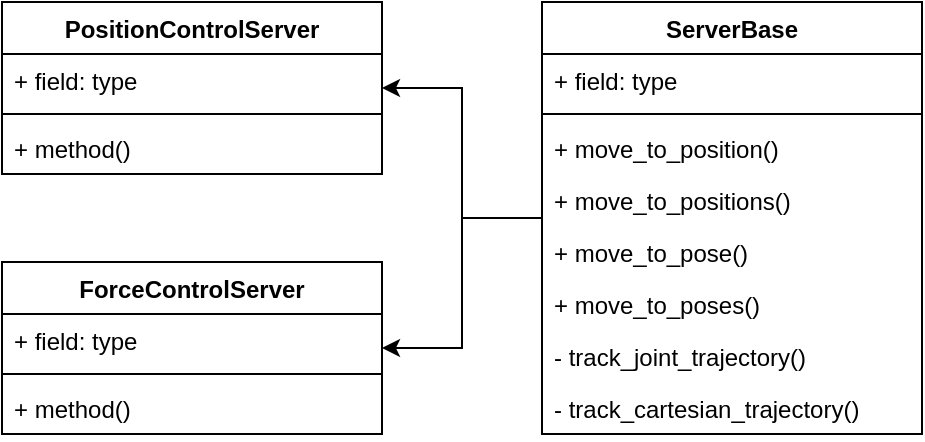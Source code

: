 <mxfile version="24.2.1" type="github">
  <diagram id="C5RBs43oDa-KdzZeNtuy" name="Page-1">
    <mxGraphModel dx="945" dy="698" grid="1" gridSize="10" guides="1" tooltips="1" connect="1" arrows="1" fold="1" page="1" pageScale="1" pageWidth="827" pageHeight="1169" math="0" shadow="0">
      <root>
        <mxCell id="WIyWlLk6GJQsqaUBKTNV-0" />
        <mxCell id="WIyWlLk6GJQsqaUBKTNV-1" parent="WIyWlLk6GJQsqaUBKTNV-0" />
        <mxCell id="V50xVyv_7Zt86RKeQ86S-53" style="edgeStyle=orthogonalEdgeStyle;rounded=0;orthogonalLoop=1;jettySize=auto;html=1;" edge="1" parent="WIyWlLk6GJQsqaUBKTNV-1" source="V50xVyv_7Zt86RKeQ86S-4" target="V50xVyv_7Zt86RKeQ86S-43">
          <mxGeometry relative="1" as="geometry" />
        </mxCell>
        <mxCell id="V50xVyv_7Zt86RKeQ86S-4" value="ServerBase" style="swimlane;fontStyle=1;align=center;verticalAlign=top;childLayout=stackLayout;horizontal=1;startSize=26;horizontalStack=0;resizeParent=1;resizeParentMax=0;resizeLast=0;collapsible=1;marginBottom=0;whiteSpace=wrap;html=1;" vertex="1" parent="WIyWlLk6GJQsqaUBKTNV-1">
          <mxGeometry x="360" y="230" width="190" height="216" as="geometry" />
        </mxCell>
        <mxCell id="V50xVyv_7Zt86RKeQ86S-5" value="+ field: type" style="text;strokeColor=none;fillColor=none;align=left;verticalAlign=top;spacingLeft=4;spacingRight=4;overflow=hidden;rotatable=0;points=[[0,0.5],[1,0.5]];portConstraint=eastwest;whiteSpace=wrap;html=1;" vertex="1" parent="V50xVyv_7Zt86RKeQ86S-4">
          <mxGeometry y="26" width="190" height="26" as="geometry" />
        </mxCell>
        <mxCell id="V50xVyv_7Zt86RKeQ86S-6" value="" style="line;strokeWidth=1;fillColor=none;align=left;verticalAlign=middle;spacingTop=-1;spacingLeft=3;spacingRight=3;rotatable=0;labelPosition=right;points=[];portConstraint=eastwest;strokeColor=inherit;" vertex="1" parent="V50xVyv_7Zt86RKeQ86S-4">
          <mxGeometry y="52" width="190" height="8" as="geometry" />
        </mxCell>
        <mxCell id="V50xVyv_7Zt86RKeQ86S-7" value="+ move_to_position()" style="text;strokeColor=none;fillColor=none;align=left;verticalAlign=top;spacingLeft=4;spacingRight=4;overflow=hidden;rotatable=0;points=[[0,0.5],[1,0.5]];portConstraint=eastwest;whiteSpace=wrap;html=1;" vertex="1" parent="V50xVyv_7Zt86RKeQ86S-4">
          <mxGeometry y="60" width="190" height="26" as="geometry" />
        </mxCell>
        <mxCell id="V50xVyv_7Zt86RKeQ86S-8" value="+ move_to_positions()" style="text;strokeColor=none;fillColor=none;align=left;verticalAlign=top;spacingLeft=4;spacingRight=4;overflow=hidden;rotatable=0;points=[[0,0.5],[1,0.5]];portConstraint=eastwest;whiteSpace=wrap;html=1;" vertex="1" parent="V50xVyv_7Zt86RKeQ86S-4">
          <mxGeometry y="86" width="190" height="26" as="geometry" />
        </mxCell>
        <mxCell id="V50xVyv_7Zt86RKeQ86S-9" value="+ move_to_pose()" style="text;strokeColor=none;fillColor=none;align=left;verticalAlign=top;spacingLeft=4;spacingRight=4;overflow=hidden;rotatable=0;points=[[0,0.5],[1,0.5]];portConstraint=eastwest;whiteSpace=wrap;html=1;" vertex="1" parent="V50xVyv_7Zt86RKeQ86S-4">
          <mxGeometry y="112" width="190" height="26" as="geometry" />
        </mxCell>
        <mxCell id="V50xVyv_7Zt86RKeQ86S-10" value="+ move_to_poses()" style="text;strokeColor=none;fillColor=none;align=left;verticalAlign=top;spacingLeft=4;spacingRight=4;overflow=hidden;rotatable=0;points=[[0,0.5],[1,0.5]];portConstraint=eastwest;whiteSpace=wrap;html=1;" vertex="1" parent="V50xVyv_7Zt86RKeQ86S-4">
          <mxGeometry y="138" width="190" height="26" as="geometry" />
        </mxCell>
        <mxCell id="V50xVyv_7Zt86RKeQ86S-11" value="- track_joint_trajectory()" style="text;strokeColor=none;fillColor=none;align=left;verticalAlign=top;spacingLeft=4;spacingRight=4;overflow=hidden;rotatable=0;points=[[0,0.5],[1,0.5]];portConstraint=eastwest;whiteSpace=wrap;html=1;" vertex="1" parent="V50xVyv_7Zt86RKeQ86S-4">
          <mxGeometry y="164" width="190" height="26" as="geometry" />
        </mxCell>
        <mxCell id="V50xVyv_7Zt86RKeQ86S-12" value="- track_cartesian_trajectory()" style="text;strokeColor=none;fillColor=none;align=left;verticalAlign=top;spacingLeft=4;spacingRight=4;overflow=hidden;rotatable=0;points=[[0,0.5],[1,0.5]];portConstraint=eastwest;whiteSpace=wrap;html=1;" vertex="1" parent="V50xVyv_7Zt86RKeQ86S-4">
          <mxGeometry y="190" width="190" height="26" as="geometry" />
        </mxCell>
        <mxCell id="V50xVyv_7Zt86RKeQ86S-34" value="PositionControlServer" style="swimlane;fontStyle=1;align=center;verticalAlign=top;childLayout=stackLayout;horizontal=1;startSize=26;horizontalStack=0;resizeParent=1;resizeParentMax=0;resizeLast=0;collapsible=1;marginBottom=0;whiteSpace=wrap;html=1;" vertex="1" parent="WIyWlLk6GJQsqaUBKTNV-1">
          <mxGeometry x="90" y="230" width="190" height="86" as="geometry" />
        </mxCell>
        <mxCell id="V50xVyv_7Zt86RKeQ86S-35" value="+ field: type" style="text;strokeColor=none;fillColor=none;align=left;verticalAlign=top;spacingLeft=4;spacingRight=4;overflow=hidden;rotatable=0;points=[[0,0.5],[1,0.5]];portConstraint=eastwest;whiteSpace=wrap;html=1;" vertex="1" parent="V50xVyv_7Zt86RKeQ86S-34">
          <mxGeometry y="26" width="190" height="26" as="geometry" />
        </mxCell>
        <mxCell id="V50xVyv_7Zt86RKeQ86S-36" value="" style="line;strokeWidth=1;fillColor=none;align=left;verticalAlign=middle;spacingTop=-1;spacingLeft=3;spacingRight=3;rotatable=0;labelPosition=right;points=[];portConstraint=eastwest;strokeColor=inherit;" vertex="1" parent="V50xVyv_7Zt86RKeQ86S-34">
          <mxGeometry y="52" width="190" height="8" as="geometry" />
        </mxCell>
        <mxCell id="V50xVyv_7Zt86RKeQ86S-37" value="+ method()" style="text;strokeColor=none;fillColor=none;align=left;verticalAlign=top;spacingLeft=4;spacingRight=4;overflow=hidden;rotatable=0;points=[[0,0.5],[1,0.5]];portConstraint=eastwest;whiteSpace=wrap;html=1;" vertex="1" parent="V50xVyv_7Zt86RKeQ86S-34">
          <mxGeometry y="60" width="190" height="26" as="geometry" />
        </mxCell>
        <mxCell id="V50xVyv_7Zt86RKeQ86S-43" value="ForceControlServer" style="swimlane;fontStyle=1;align=center;verticalAlign=top;childLayout=stackLayout;horizontal=1;startSize=26;horizontalStack=0;resizeParent=1;resizeParentMax=0;resizeLast=0;collapsible=1;marginBottom=0;whiteSpace=wrap;html=1;" vertex="1" parent="WIyWlLk6GJQsqaUBKTNV-1">
          <mxGeometry x="90" y="360" width="190" height="86" as="geometry" />
        </mxCell>
        <mxCell id="V50xVyv_7Zt86RKeQ86S-44" value="+ field: type" style="text;strokeColor=none;fillColor=none;align=left;verticalAlign=top;spacingLeft=4;spacingRight=4;overflow=hidden;rotatable=0;points=[[0,0.5],[1,0.5]];portConstraint=eastwest;whiteSpace=wrap;html=1;" vertex="1" parent="V50xVyv_7Zt86RKeQ86S-43">
          <mxGeometry y="26" width="190" height="26" as="geometry" />
        </mxCell>
        <mxCell id="V50xVyv_7Zt86RKeQ86S-45" value="" style="line;strokeWidth=1;fillColor=none;align=left;verticalAlign=middle;spacingTop=-1;spacingLeft=3;spacingRight=3;rotatable=0;labelPosition=right;points=[];portConstraint=eastwest;strokeColor=inherit;" vertex="1" parent="V50xVyv_7Zt86RKeQ86S-43">
          <mxGeometry y="52" width="190" height="8" as="geometry" />
        </mxCell>
        <mxCell id="V50xVyv_7Zt86RKeQ86S-51" value="+ method()" style="text;strokeColor=none;fillColor=none;align=left;verticalAlign=top;spacingLeft=4;spacingRight=4;overflow=hidden;rotatable=0;points=[[0,0.5],[1,0.5]];portConstraint=eastwest;whiteSpace=wrap;html=1;" vertex="1" parent="V50xVyv_7Zt86RKeQ86S-43">
          <mxGeometry y="60" width="190" height="26" as="geometry" />
        </mxCell>
        <mxCell id="V50xVyv_7Zt86RKeQ86S-52" style="edgeStyle=orthogonalEdgeStyle;rounded=0;orthogonalLoop=1;jettySize=auto;html=1;" edge="1" parent="WIyWlLk6GJQsqaUBKTNV-1" source="V50xVyv_7Zt86RKeQ86S-4" target="V50xVyv_7Zt86RKeQ86S-34">
          <mxGeometry relative="1" as="geometry">
            <Array as="points" />
          </mxGeometry>
        </mxCell>
      </root>
    </mxGraphModel>
  </diagram>
</mxfile>
